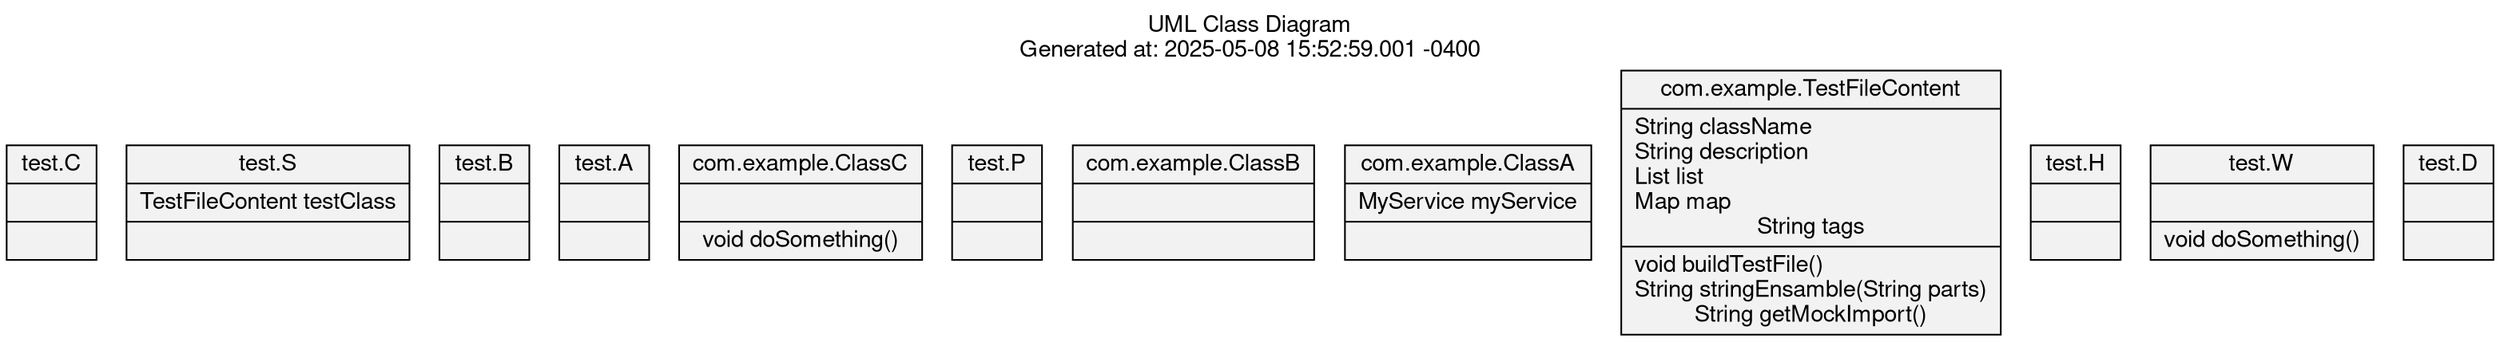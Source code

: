 digraph "UML_Class_diagram" {
graph ["label"="UML Class Diagram\nGenerated at: 2025-05-08 15:52:59.001 -0400","labelloc"="t","fontname"="Helvetica,Arial,sans-serif"]
node ["fontname"="Helvetica,Arial,sans-serif","shape"="record","style"="filled","fillcolor"="gray95"]
"test.C" ["label"="{test.C||}"]
"test.S" ["label"="{test.S|TestFileContent testClass|}"]
"test.B" ["label"="{test.B||}"]
"test.A" ["label"="{test.A||}"]
"com.example.ClassC" ["label"="{com.example.ClassC||void doSomething()}"]
"test.P" ["label"="{test.P||}"]
"com.example.ClassB" ["label"="{com.example.ClassB||}"]
"com.example.ClassA" ["label"="{com.example.ClassA|MyService myService|}"]
"com.example.TestFileContent" ["label"="{com.example.TestFileContent|String className\lString description\lList list\lMap map\lString tags|void buildTestFile()\lString stringEnsamble(String parts)\lString getMockImport()}"]
"test.H" ["label"="{test.H||}"]
"test.W" ["label"="{test.W||void doSomething()}"]
"test.D" ["label"="{test.D||}"]
}